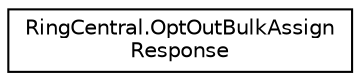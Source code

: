 digraph "Graphical Class Hierarchy"
{
 // LATEX_PDF_SIZE
  edge [fontname="Helvetica",fontsize="10",labelfontname="Helvetica",labelfontsize="10"];
  node [fontname="Helvetica",fontsize="10",shape=record];
  rankdir="LR";
  Node0 [label="RingCentral.OptOutBulkAssign\lResponse",height=0.2,width=0.4,color="black", fillcolor="white", style="filled",URL="$classRingCentral_1_1OptOutBulkAssignResponse.html",tooltip="The results of adding opt-outs and opt-ins"];
}
